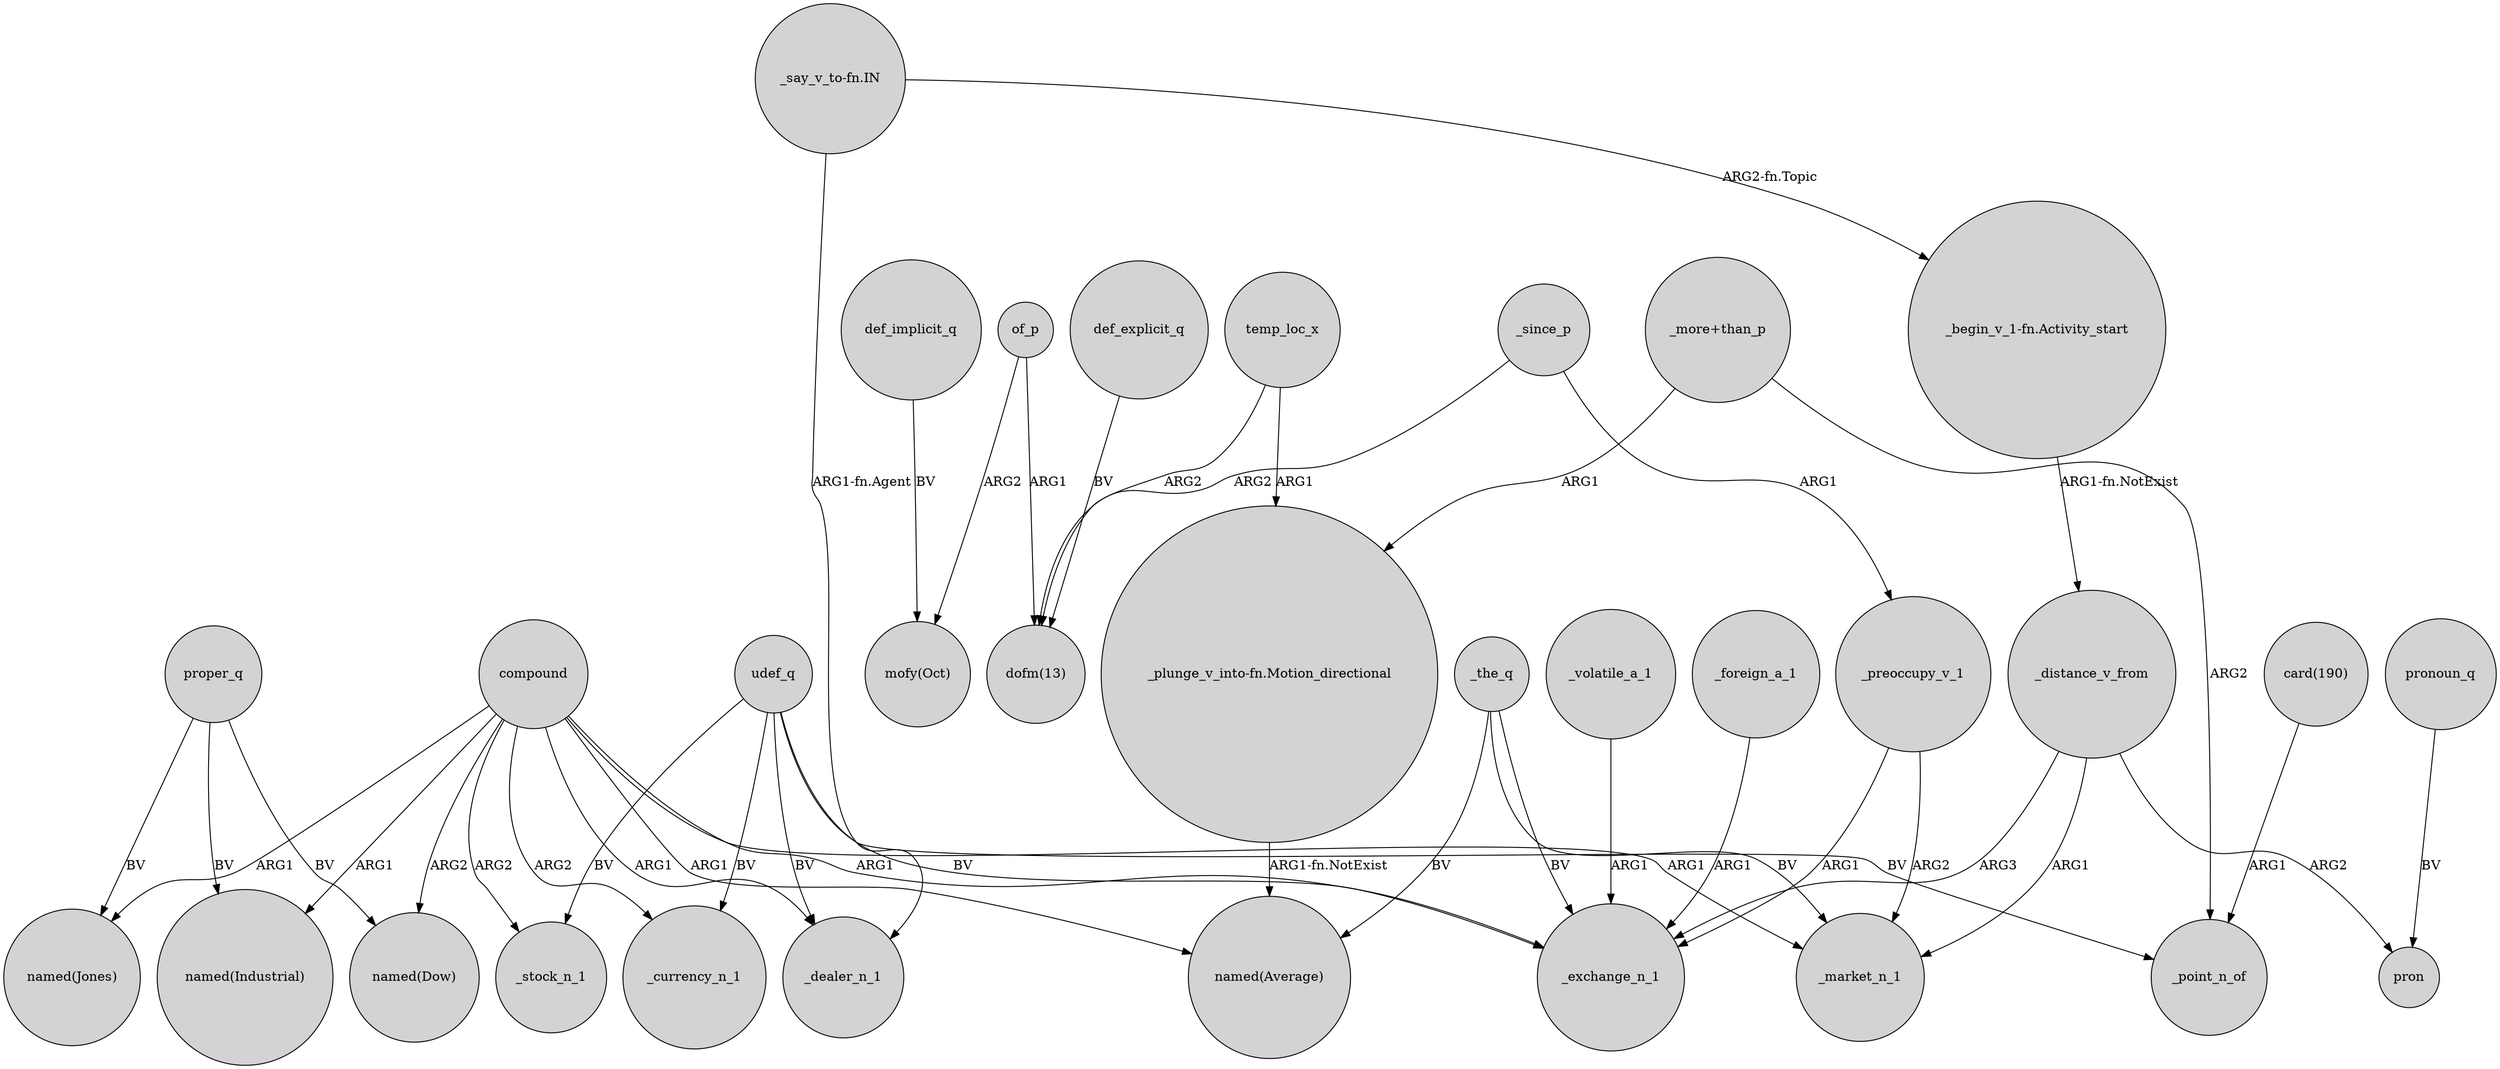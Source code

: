 digraph {
	node [shape=circle style=filled]
	of_p -> "dofm(13)" [label=ARG1]
	compound -> "named(Industrial)" [label=ARG1]
	_since_p -> _preoccupy_v_1 [label=ARG1]
	"_more+than_p" -> _point_n_of [label=ARG2]
	def_implicit_q -> "mofy(Oct)" [label=BV]
	compound -> "named(Dow)" [label=ARG2]
	"card(190)" -> _point_n_of [label=ARG1]
	"_say_v_to-fn.IN" -> _dealer_n_1 [label="ARG1-fn.Agent"]
	_preoccupy_v_1 -> _exchange_n_1 [label=ARG1]
	"_plunge_v_into-fn.Motion_directional" -> "named(Average)" [label="ARG1-fn.NotExist"]
	_foreign_a_1 -> _exchange_n_1 [label=ARG1]
	_preoccupy_v_1 -> _market_n_1 [label=ARG2]
	proper_q -> "named(Dow)" [label=BV]
	of_p -> "mofy(Oct)" [label=ARG2]
	compound -> _dealer_n_1 [label=ARG1]
	compound -> "named(Average)" [label=ARG1]
	temp_loc_x -> "_plunge_v_into-fn.Motion_directional" [label=ARG1]
	udef_q -> _currency_n_1 [label=BV]
	compound -> _stock_n_1 [label=ARG2]
	compound -> _currency_n_1 [label=ARG2]
	pronoun_q -> pron [label=BV]
	proper_q -> "named(Industrial)" [label=BV]
	proper_q -> "named(Jones)" [label=BV]
	udef_q -> _stock_n_1 [label=BV]
	compound -> _exchange_n_1 [label=ARG1]
	_distance_v_from -> _market_n_1 [label=ARG1]
	temp_loc_x -> "dofm(13)" [label=ARG2]
	def_explicit_q -> "dofm(13)" [label=BV]
	_volatile_a_1 -> _exchange_n_1 [label=ARG1]
	_distance_v_from -> pron [label=ARG2]
	"_more+than_p" -> "_plunge_v_into-fn.Motion_directional" [label=ARG1]
	udef_q -> _dealer_n_1 [label=BV]
	"_say_v_to-fn.IN" -> "_begin_v_1-fn.Activity_start" [label="ARG2-fn.Topic"]
	"_begin_v_1-fn.Activity_start" -> _distance_v_from [label="ARG1-fn.NotExist"]
	compound -> _market_n_1 [label=ARG1]
	_since_p -> "dofm(13)" [label=ARG2]
	udef_q -> _exchange_n_1 [label=BV]
	_the_q -> _market_n_1 [label=BV]
	compound -> "named(Jones)" [label=ARG1]
	_the_q -> "named(Average)" [label=BV]
	_the_q -> _exchange_n_1 [label=BV]
	_distance_v_from -> _exchange_n_1 [label=ARG3]
	udef_q -> _point_n_of [label=BV]
}
